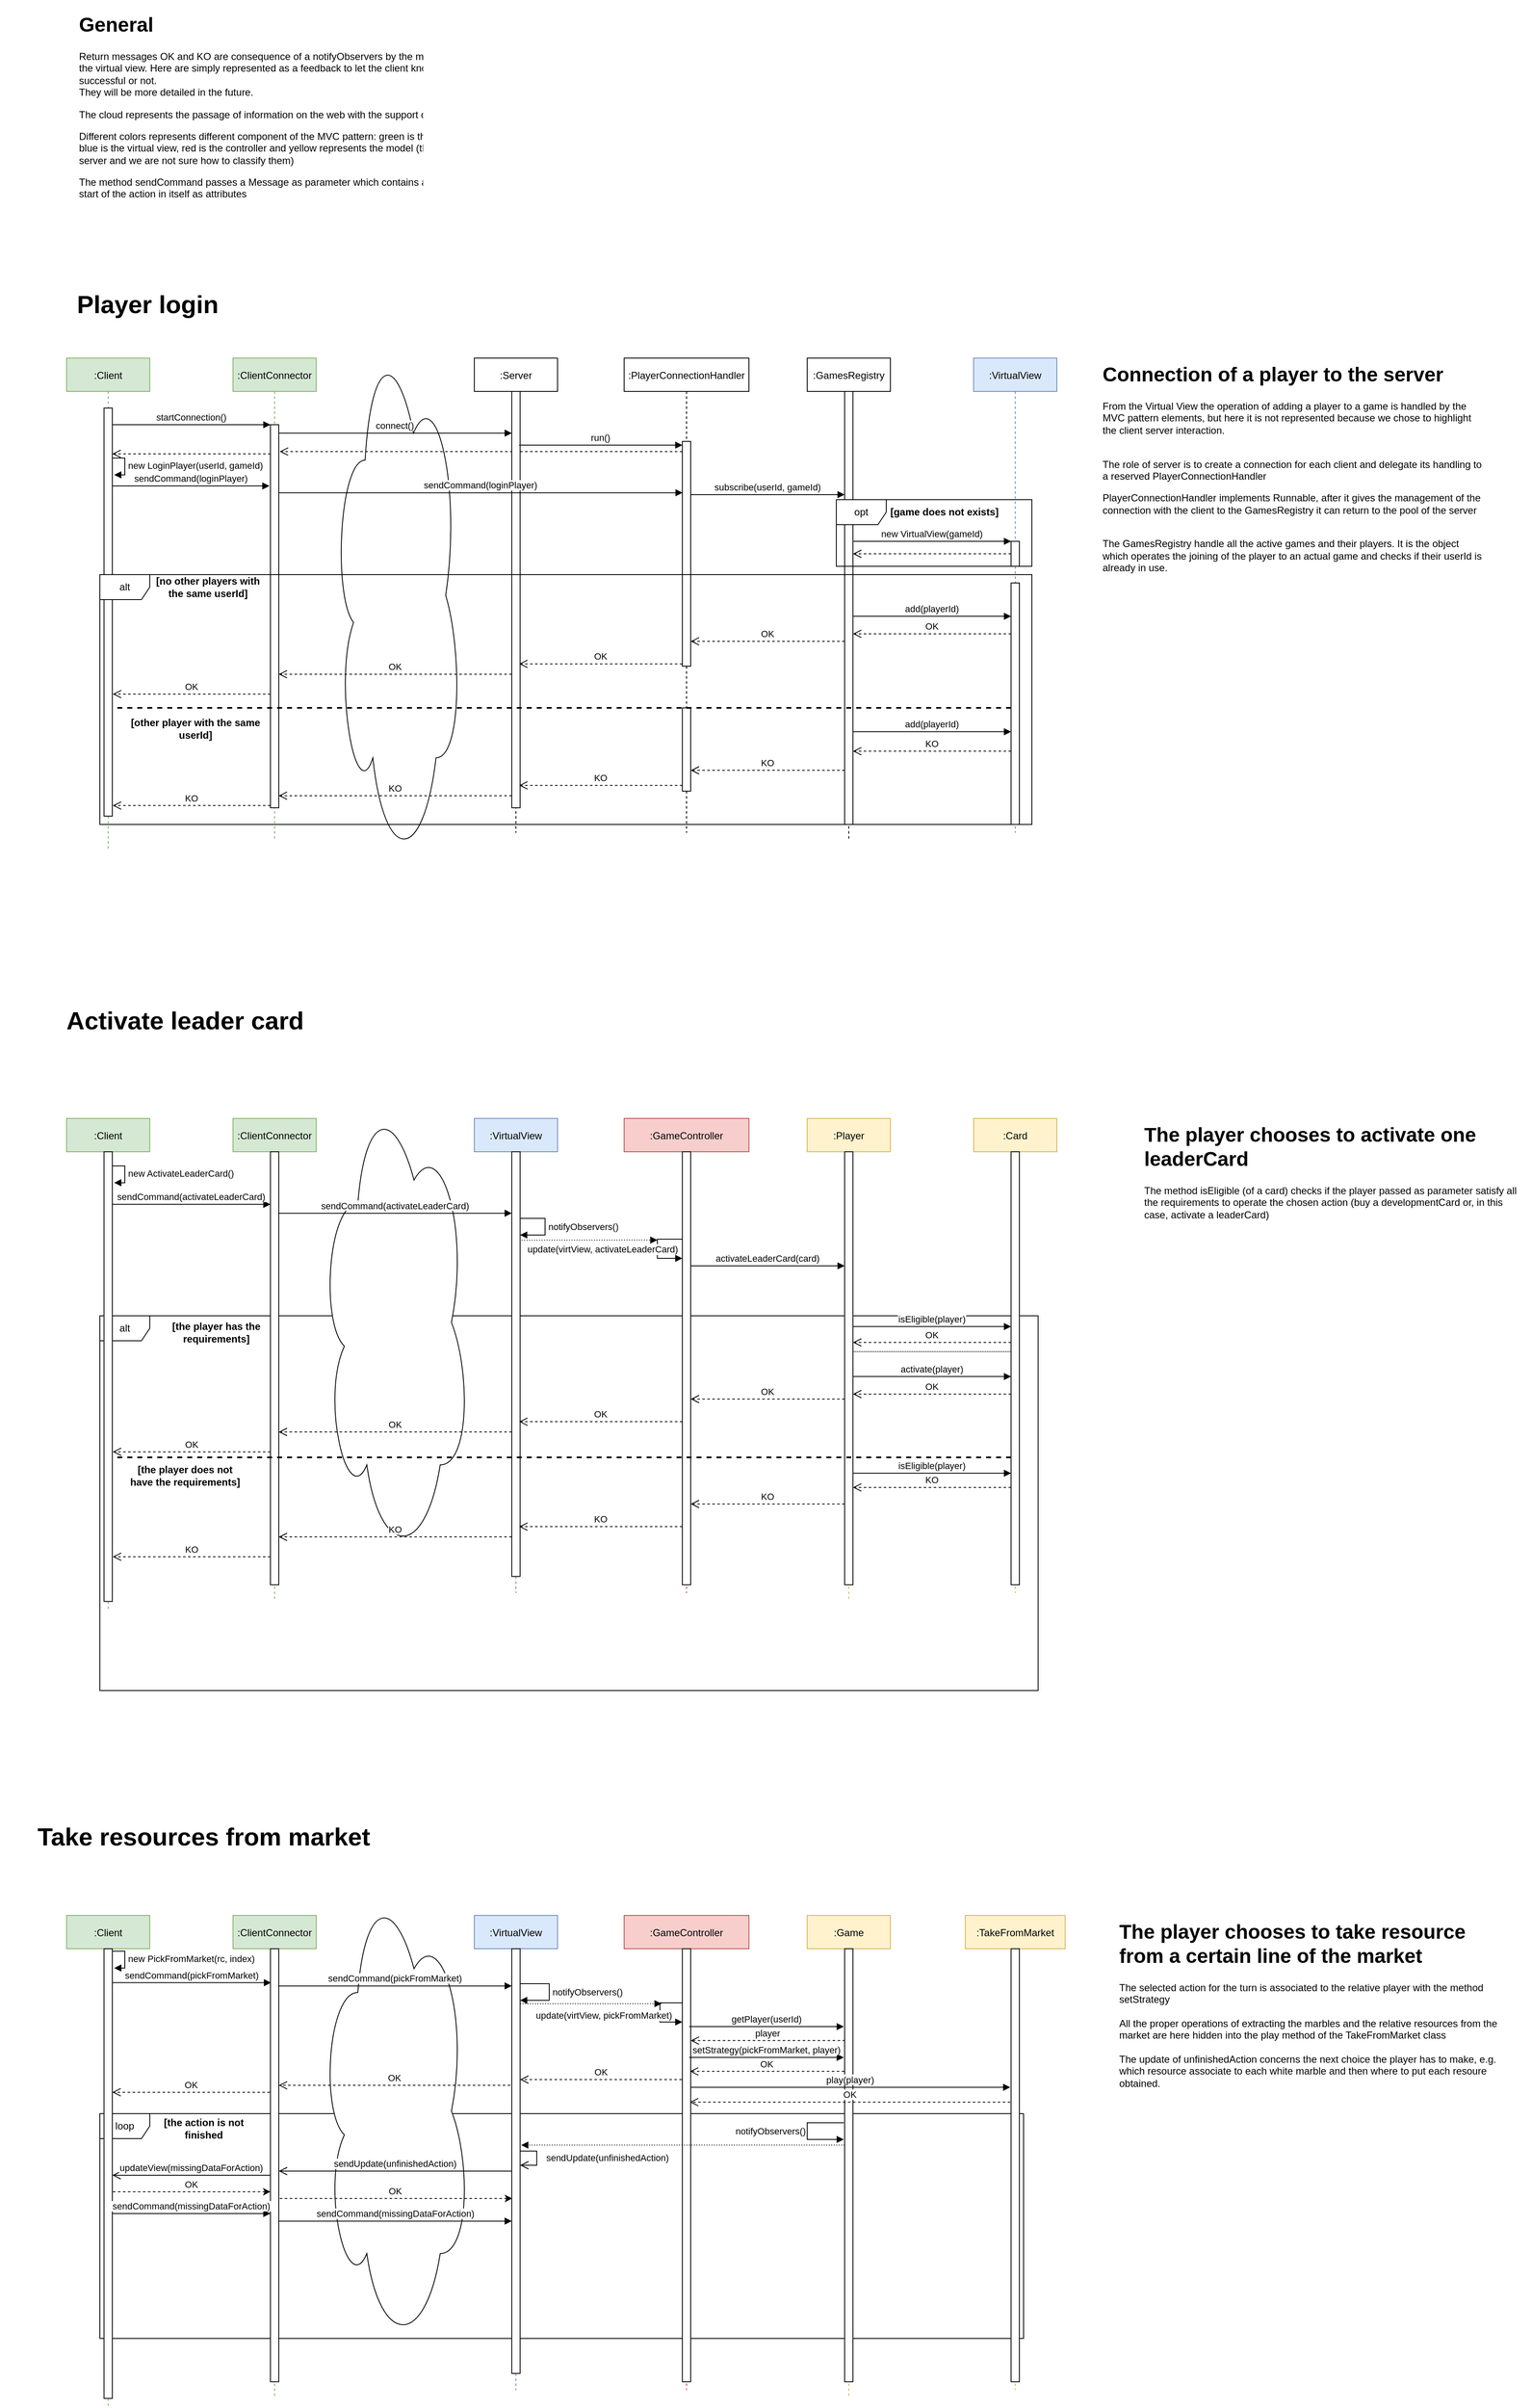 <mxfile version="14.6.1" type="github">
  <diagram id="kgpKYQtTHZ0yAKxKKP6v" name="Page-1">
    <mxGraphModel dx="2130" dy="2013" grid="1" gridSize="10" guides="1" tooltips="1" connect="1" arrows="1" fold="1" page="1" pageScale="1" pageWidth="850" pageHeight="1100" math="0" shadow="0">
      <root>
        <mxCell id="0" />
        <mxCell id="1" parent="0" />
        <mxCell id="UPu-GSjByRsGBZdqt5K7-272" value="loop" style="shape=umlFrame;whiteSpace=wrap;html=1;" parent="1" vertex="1">
          <mxGeometry x="160" y="2238" width="1110" height="270" as="geometry" />
        </mxCell>
        <mxCell id="UPu-GSjByRsGBZdqt5K7-30" value="&lt;font face=&quot;helvetica&quot;&gt;alt&lt;br&gt;&lt;/font&gt;" style="shape=umlFrame;whiteSpace=wrap;html=1;" parent="1" vertex="1">
          <mxGeometry x="160" y="1280" width="1127.5" height="450" as="geometry" />
        </mxCell>
        <mxCell id="UPu-GSjByRsGBZdqt5K7-260" value="" style="ellipse;shape=cloud;whiteSpace=wrap;html=1;" parent="1" vertex="1">
          <mxGeometry x="425" y="1950" width="180" height="570" as="geometry" />
        </mxCell>
        <mxCell id="UPu-GSjByRsGBZdqt5K7-60" value="" style="ellipse;shape=cloud;whiteSpace=wrap;html=1;" parent="1" vertex="1">
          <mxGeometry x="425" y="1003" width="180" height="570" as="geometry" />
        </mxCell>
        <mxCell id="CbpCGGBYd-PtxAxwNIze-19" value="" style="ellipse;shape=cloud;whiteSpace=wrap;html=1;" parent="1" vertex="1">
          <mxGeometry x="440" y="90" width="155" height="650" as="geometry" />
        </mxCell>
        <mxCell id="3nuBFxr9cyL0pnOWT2aG-1" value=":Client" style="shape=umlLifeline;perimeter=lifelinePerimeter;container=1;collapsible=0;recursiveResize=0;rounded=0;shadow=0;strokeWidth=1;fillColor=#d5e8d4;strokeColor=#82b366;" parent="1" vertex="1">
          <mxGeometry x="120" y="130" width="100" height="590" as="geometry" />
        </mxCell>
        <mxCell id="3nuBFxr9cyL0pnOWT2aG-2" value="" style="points=[];perimeter=orthogonalPerimeter;rounded=0;shadow=0;strokeWidth=1;" parent="3nuBFxr9cyL0pnOWT2aG-1" vertex="1">
          <mxGeometry x="45" y="60" width="10" height="490" as="geometry" />
        </mxCell>
        <mxCell id="3nuBFxr9cyL0pnOWT2aG-5" value=":ClientConnector" style="shape=umlLifeline;perimeter=lifelinePerimeter;container=1;collapsible=0;recursiveResize=0;rounded=0;shadow=0;strokeWidth=1;fillColor=#d5e8d4;strokeColor=#82b366;" parent="1" vertex="1">
          <mxGeometry x="320" y="130" width="100" height="580" as="geometry" />
        </mxCell>
        <mxCell id="3nuBFxr9cyL0pnOWT2aG-6" value="" style="points=[];perimeter=orthogonalPerimeter;rounded=0;shadow=0;strokeWidth=1;" parent="3nuBFxr9cyL0pnOWT2aG-5" vertex="1">
          <mxGeometry x="45" y="80" width="10" height="460" as="geometry" />
        </mxCell>
        <mxCell id="3nuBFxr9cyL0pnOWT2aG-7" value="" style="verticalAlign=bottom;endArrow=open;dashed=1;endSize=8;shadow=0;strokeWidth=1;entryX=1.11;entryY=0.07;entryDx=0;entryDy=0;entryPerimeter=0;" parent="1" source="CbpCGGBYd-PtxAxwNIze-8" target="3nuBFxr9cyL0pnOWT2aG-6" edge="1">
          <mxGeometry relative="1" as="geometry">
            <mxPoint x="275" y="286" as="targetPoint" />
          </mxGeometry>
        </mxCell>
        <mxCell id="3nuBFxr9cyL0pnOWT2aG-8" value="startConnection()" style="verticalAlign=bottom;endArrow=block;entryX=0;entryY=0;shadow=0;strokeWidth=1;" parent="1" source="3nuBFxr9cyL0pnOWT2aG-2" target="3nuBFxr9cyL0pnOWT2aG-6" edge="1">
          <mxGeometry relative="1" as="geometry">
            <mxPoint x="275" y="210" as="sourcePoint" />
          </mxGeometry>
        </mxCell>
        <mxCell id="CbpCGGBYd-PtxAxwNIze-3" value=":Server" style="shape=umlLifeline;perimeter=lifelinePerimeter;container=1;collapsible=0;recursiveResize=0;rounded=0;shadow=0;strokeWidth=1;" parent="1" vertex="1">
          <mxGeometry x="610" y="130" width="100" height="570" as="geometry" />
        </mxCell>
        <mxCell id="CbpCGGBYd-PtxAxwNIze-4" value="" style="points=[];perimeter=orthogonalPerimeter;rounded=0;shadow=0;strokeWidth=1;" parent="CbpCGGBYd-PtxAxwNIze-3" vertex="1">
          <mxGeometry x="45" y="40" width="10" height="500" as="geometry" />
        </mxCell>
        <mxCell id="CbpCGGBYd-PtxAxwNIze-7" value=":PlayerConnectionHandler" style="shape=umlLifeline;perimeter=lifelinePerimeter;container=1;collapsible=0;recursiveResize=0;rounded=0;shadow=0;strokeWidth=1;" parent="1" vertex="1">
          <mxGeometry x="790" y="130" width="150" height="570" as="geometry" />
        </mxCell>
        <mxCell id="CbpCGGBYd-PtxAxwNIze-8" value="" style="points=[];perimeter=orthogonalPerimeter;rounded=0;shadow=0;strokeWidth=1;" parent="CbpCGGBYd-PtxAxwNIze-7" vertex="1">
          <mxGeometry x="70" y="100" width="10" height="270" as="geometry" />
        </mxCell>
        <mxCell id="y8Ypokq91T0ESG7gPPG8-27" value="" style="points=[];perimeter=orthogonalPerimeter;rounded=0;shadow=0;strokeWidth=1;" parent="CbpCGGBYd-PtxAxwNIze-7" vertex="1">
          <mxGeometry x="70" y="420" width="10" height="100" as="geometry" />
        </mxCell>
        <mxCell id="CbpCGGBYd-PtxAxwNIze-11" value=":GamesRegistry" style="shape=umlLifeline;perimeter=lifelinePerimeter;container=1;collapsible=0;recursiveResize=0;rounded=0;shadow=0;strokeWidth=1;" parent="1" vertex="1">
          <mxGeometry x="1010" y="130" width="100" height="580" as="geometry" />
        </mxCell>
        <mxCell id="CbpCGGBYd-PtxAxwNIze-12" value="" style="points=[];perimeter=orthogonalPerimeter;rounded=0;shadow=0;strokeWidth=1;" parent="CbpCGGBYd-PtxAxwNIze-11" vertex="1">
          <mxGeometry x="45" y="40" width="10" height="520" as="geometry" />
        </mxCell>
        <mxCell id="CbpCGGBYd-PtxAxwNIze-15" value=":VirtualView" style="shape=umlLifeline;perimeter=lifelinePerimeter;container=1;collapsible=0;recursiveResize=0;rounded=0;shadow=0;strokeWidth=1;fillColor=#dae8fc;strokeColor=#6c8ebf;" parent="1" vertex="1">
          <mxGeometry x="1210" y="130" width="100" height="570" as="geometry" />
        </mxCell>
        <mxCell id="CbpCGGBYd-PtxAxwNIze-16" value="" style="points=[];perimeter=orthogonalPerimeter;rounded=0;shadow=0;strokeWidth=1;" parent="CbpCGGBYd-PtxAxwNIze-15" vertex="1">
          <mxGeometry x="45" y="220" width="10" height="30" as="geometry" />
        </mxCell>
        <mxCell id="CbpCGGBYd-PtxAxwNIze-18" value="run()" style="verticalAlign=bottom;endArrow=block;shadow=0;strokeWidth=1;exitX=0.88;exitY=0.129;exitDx=0;exitDy=0;exitPerimeter=0;" parent="1" source="CbpCGGBYd-PtxAxwNIze-4" target="CbpCGGBYd-PtxAxwNIze-8" edge="1">
          <mxGeometry relative="1" as="geometry">
            <mxPoint x="680" y="227" as="sourcePoint" />
            <mxPoint x="860.14" y="227.2" as="targetPoint" />
          </mxGeometry>
        </mxCell>
        <mxCell id="CbpCGGBYd-PtxAxwNIze-17" value="connect()" style="verticalAlign=bottom;endArrow=block;shadow=0;strokeWidth=1;exitX=0.956;exitY=0.022;exitDx=0;exitDy=0;exitPerimeter=0;" parent="1" source="3nuBFxr9cyL0pnOWT2aG-6" target="CbpCGGBYd-PtxAxwNIze-4" edge="1">
          <mxGeometry relative="1" as="geometry">
            <mxPoint x="380" y="220" as="sourcePoint" />
            <mxPoint x="560" y="220" as="targetPoint" />
          </mxGeometry>
        </mxCell>
        <mxCell id="CbpCGGBYd-PtxAxwNIze-20" value="sendCommand(loginPlayer)" style="verticalAlign=bottom;endArrow=block;shadow=0;strokeWidth=1;entryX=-0.12;entryY=0.236;entryDx=0;entryDy=0;entryPerimeter=0;" parent="1" edge="1">
          <mxGeometry relative="1" as="geometry">
            <mxPoint x="175" y="283.56" as="sourcePoint" />
            <mxPoint x="363.8" y="283.56" as="targetPoint" />
          </mxGeometry>
        </mxCell>
        <mxCell id="CbpCGGBYd-PtxAxwNIze-21" value="sendCommand(loginPlayer)" style="verticalAlign=bottom;endArrow=block;shadow=0;strokeWidth=1;entryX=0.033;entryY=0.247;entryDx=0;entryDy=0;entryPerimeter=0;" parent="1" edge="1">
          <mxGeometry relative="1" as="geometry">
            <mxPoint x="375.0" y="291.69" as="sourcePoint" />
            <mxPoint x="860.33" y="291.69" as="targetPoint" />
            <Array as="points" />
          </mxGeometry>
        </mxCell>
        <mxCell id="CbpCGGBYd-PtxAxwNIze-22" value="subscribe(userId, gameId)" style="verticalAlign=bottom;endArrow=block;shadow=0;strokeWidth=1;" parent="1" source="CbpCGGBYd-PtxAxwNIze-8" edge="1">
          <mxGeometry relative="1" as="geometry">
            <mxPoint x="880" y="294" as="sourcePoint" />
            <mxPoint x="1055" y="293.96" as="targetPoint" />
          </mxGeometry>
        </mxCell>
        <mxCell id="CbpCGGBYd-PtxAxwNIze-24" value="&lt;b&gt;[game does not exists]&lt;/b&gt;" style="text;html=1;strokeColor=none;fillColor=none;align=center;verticalAlign=middle;whiteSpace=wrap;rounded=0;" parent="1" vertex="1">
          <mxGeometry x="1090" y="300" width="170" height="30" as="geometry" />
        </mxCell>
        <mxCell id="CbpCGGBYd-PtxAxwNIze-26" value="new VirtualView(gameId)" style="verticalAlign=bottom;endArrow=block;shadow=0;strokeWidth=1;" parent="1" source="CbpCGGBYd-PtxAxwNIze-12" target="CbpCGGBYd-PtxAxwNIze-16" edge="1">
          <mxGeometry relative="1" as="geometry">
            <mxPoint x="1070" y="350" as="sourcePoint" />
            <mxPoint x="1245" y="350.0" as="targetPoint" />
            <Array as="points">
              <mxPoint x="1080" y="350" />
            </Array>
          </mxGeometry>
        </mxCell>
        <mxCell id="CbpCGGBYd-PtxAxwNIze-27" value="" style="points=[];perimeter=orthogonalPerimeter;rounded=0;shadow=0;strokeWidth=1;" parent="1" vertex="1">
          <mxGeometry x="1255" y="400" width="10" height="290" as="geometry" />
        </mxCell>
        <mxCell id="CbpCGGBYd-PtxAxwNIze-28" value="" style="verticalAlign=bottom;endArrow=open;dashed=1;endSize=8;shadow=0;strokeWidth=1;" parent="1" source="CbpCGGBYd-PtxAxwNIze-16" target="CbpCGGBYd-PtxAxwNIze-12" edge="1">
          <mxGeometry relative="1" as="geometry">
            <mxPoint x="790.0" y="390.0" as="targetPoint" />
            <mxPoint x="1385.31" y="390.0" as="sourcePoint" />
          </mxGeometry>
        </mxCell>
        <mxCell id="UPu-GSjByRsGBZdqt5K7-31" value=":Client" style="shape=umlLifeline;perimeter=lifelinePerimeter;container=1;collapsible=0;recursiveResize=0;rounded=0;shadow=0;strokeWidth=1;fillColor=#d5e8d4;strokeColor=#82b366;" parent="1" vertex="1">
          <mxGeometry x="120" y="1043" width="100" height="590" as="geometry" />
        </mxCell>
        <mxCell id="UPu-GSjByRsGBZdqt5K7-32" value="" style="points=[];perimeter=orthogonalPerimeter;rounded=0;shadow=0;strokeWidth=1;" parent="UPu-GSjByRsGBZdqt5K7-31" vertex="1">
          <mxGeometry x="45" y="40" width="10" height="540" as="geometry" />
        </mxCell>
        <mxCell id="UPu-GSjByRsGBZdqt5K7-33" value=":ClientConnector" style="shape=umlLifeline;perimeter=lifelinePerimeter;container=1;collapsible=0;recursiveResize=0;rounded=0;shadow=0;strokeWidth=1;fillColor=#d5e8d4;strokeColor=#82b366;" parent="1" vertex="1">
          <mxGeometry x="320" y="1043" width="100" height="580" as="geometry" />
        </mxCell>
        <mxCell id="UPu-GSjByRsGBZdqt5K7-34" value="" style="points=[];perimeter=orthogonalPerimeter;rounded=0;shadow=0;strokeWidth=1;" parent="UPu-GSjByRsGBZdqt5K7-33" vertex="1">
          <mxGeometry x="45" y="40" width="10" height="520" as="geometry" />
        </mxCell>
        <mxCell id="UPu-GSjByRsGBZdqt5K7-36" value="sendCommand(activateLeaderCard)" style="verticalAlign=bottom;endArrow=block;shadow=0;strokeWidth=1;exitX=0.986;exitY=0.117;exitDx=0;exitDy=0;exitPerimeter=0;" parent="1" source="UPu-GSjByRsGBZdqt5K7-32" target="UPu-GSjByRsGBZdqt5K7-34" edge="1">
          <mxGeometry relative="1" as="geometry">
            <mxPoint x="175" y="1113.76" as="sourcePoint" />
            <mxPoint x="365.72" y="1113.76" as="targetPoint" />
          </mxGeometry>
        </mxCell>
        <mxCell id="UPu-GSjByRsGBZdqt5K7-37" value=":VirtualView" style="shape=umlLifeline;perimeter=lifelinePerimeter;container=1;collapsible=0;recursiveResize=0;rounded=0;shadow=0;strokeWidth=1;fillColor=#dae8fc;strokeColor=#6c8ebf;" parent="1" vertex="1">
          <mxGeometry x="610" y="1043" width="100" height="570" as="geometry" />
        </mxCell>
        <mxCell id="UPu-GSjByRsGBZdqt5K7-38" value="" style="points=[];perimeter=orthogonalPerimeter;rounded=0;shadow=0;strokeWidth=1;" parent="UPu-GSjByRsGBZdqt5K7-37" vertex="1">
          <mxGeometry x="45" y="40" width="10" height="510" as="geometry" />
        </mxCell>
        <mxCell id="UPu-GSjByRsGBZdqt5K7-39" value=":GameController" style="shape=umlLifeline;perimeter=lifelinePerimeter;container=1;collapsible=0;recursiveResize=0;rounded=0;shadow=0;strokeWidth=1;fillColor=#f8cecc;strokeColor=#b85450;" parent="1" vertex="1">
          <mxGeometry x="790" y="1043" width="150" height="570" as="geometry" />
        </mxCell>
        <mxCell id="UPu-GSjByRsGBZdqt5K7-40" value="" style="points=[];perimeter=orthogonalPerimeter;rounded=0;shadow=0;strokeWidth=1;" parent="UPu-GSjByRsGBZdqt5K7-39" vertex="1">
          <mxGeometry x="70" y="40" width="10" height="520" as="geometry" />
        </mxCell>
        <mxCell id="UPu-GSjByRsGBZdqt5K7-41" value=":Player" style="shape=umlLifeline;perimeter=lifelinePerimeter;container=1;collapsible=0;recursiveResize=0;rounded=0;shadow=0;strokeWidth=1;fillColor=#fff2cc;strokeColor=#d6b656;" parent="1" vertex="1">
          <mxGeometry x="1010" y="1043" width="100" height="580" as="geometry" />
        </mxCell>
        <mxCell id="UPu-GSjByRsGBZdqt5K7-42" value="" style="points=[];perimeter=orthogonalPerimeter;rounded=0;shadow=0;strokeWidth=1;" parent="UPu-GSjByRsGBZdqt5K7-41" vertex="1">
          <mxGeometry x="45" y="40" width="10" height="520" as="geometry" />
        </mxCell>
        <mxCell id="UPu-GSjByRsGBZdqt5K7-43" value=":Card" style="shape=umlLifeline;perimeter=lifelinePerimeter;container=1;collapsible=0;recursiveResize=0;rounded=0;shadow=0;strokeWidth=1;fillColor=#fff2cc;strokeColor=#d6b656;" parent="1" vertex="1">
          <mxGeometry x="1210" y="1043" width="100" height="570" as="geometry" />
        </mxCell>
        <mxCell id="UPu-GSjByRsGBZdqt5K7-44" value="" style="points=[];perimeter=orthogonalPerimeter;rounded=0;shadow=0;strokeWidth=1;" parent="UPu-GSjByRsGBZdqt5K7-43" vertex="1">
          <mxGeometry x="45" y="40" width="10" height="520" as="geometry" />
        </mxCell>
        <mxCell id="UPu-GSjByRsGBZdqt5K7-49" value="activateLeaderCard(card)" style="verticalAlign=bottom;endArrow=block;shadow=0;strokeWidth=1;" parent="1" edge="1">
          <mxGeometry relative="1" as="geometry">
            <mxPoint x="870" y="1220" as="sourcePoint" />
            <mxPoint x="1055" y="1220" as="targetPoint" />
            <Array as="points">
              <mxPoint x="920" y="1220" />
            </Array>
          </mxGeometry>
        </mxCell>
        <mxCell id="UPu-GSjByRsGBZdqt5K7-50" value="&lt;b&gt;[the player has the requirements]&lt;/b&gt;" style="text;html=1;strokeColor=none;fillColor=none;align=center;verticalAlign=middle;whiteSpace=wrap;rounded=0;" parent="1" vertex="1">
          <mxGeometry x="220" y="1290" width="160" height="20" as="geometry" />
        </mxCell>
        <mxCell id="UPu-GSjByRsGBZdqt5K7-53" value="OK" style="verticalAlign=bottom;endArrow=open;dashed=1;endSize=8;shadow=0;strokeWidth=1;" parent="1" edge="1">
          <mxGeometry relative="1" as="geometry">
            <mxPoint x="1065" y="1374" as="targetPoint" />
            <mxPoint x="1255" y="1374" as="sourcePoint" />
            <Array as="points">
              <mxPoint x="1220" y="1374" />
            </Array>
          </mxGeometry>
        </mxCell>
        <mxCell id="UPu-GSjByRsGBZdqt5K7-62" value="isEligible(player)" style="verticalAlign=bottom;endArrow=block;shadow=0;strokeWidth=1;exitX=1.003;exitY=0.246;exitDx=0;exitDy=0;exitPerimeter=0;" parent="1" edge="1">
          <mxGeometry relative="1" as="geometry">
            <mxPoint x="1065.03" y="1292.92" as="sourcePoint" />
            <mxPoint x="1255" y="1292.92" as="targetPoint" />
          </mxGeometry>
        </mxCell>
        <mxCell id="UPu-GSjByRsGBZdqt5K7-64" value="OK" style="verticalAlign=bottom;endArrow=open;dashed=1;endSize=8;shadow=0;strokeWidth=1;" parent="1" edge="1">
          <mxGeometry relative="1" as="geometry">
            <mxPoint x="870" y="1380" as="targetPoint" />
            <mxPoint x="1055" y="1380" as="sourcePoint" />
          </mxGeometry>
        </mxCell>
        <mxCell id="UPu-GSjByRsGBZdqt5K7-65" value="OK" style="verticalAlign=bottom;endArrow=open;dashed=1;endSize=8;shadow=0;strokeWidth=1;entryX=0.88;entryY=0.365;entryDx=0;entryDy=0;entryPerimeter=0;" parent="1" edge="1">
          <mxGeometry relative="1" as="geometry">
            <mxPoint x="663.8" y="1407.15" as="targetPoint" />
            <mxPoint x="860" y="1407.15" as="sourcePoint" />
          </mxGeometry>
        </mxCell>
        <mxCell id="UPu-GSjByRsGBZdqt5K7-69" value="OK" style="verticalAlign=bottom;endArrow=open;dashed=1;endSize=8;shadow=0;strokeWidth=1;entryX=0.986;entryY=0.415;entryDx=0;entryDy=0;entryPerimeter=0;" parent="1" edge="1">
          <mxGeometry relative="1" as="geometry">
            <mxPoint x="374.86" y="1419.5" as="targetPoint" />
            <mxPoint x="655" y="1419.5" as="sourcePoint" />
          </mxGeometry>
        </mxCell>
        <mxCell id="UPu-GSjByRsGBZdqt5K7-70" value="OK" style="verticalAlign=bottom;endArrow=open;dashed=1;endSize=8;shadow=0;strokeWidth=1;entryX=1.057;entryY=0.436;entryDx=0;entryDy=0;entryPerimeter=0;" parent="1" edge="1">
          <mxGeometry relative="1" as="geometry">
            <mxPoint x="175.57" y="1443.36" as="targetPoint" />
            <mxPoint x="365" y="1443.36" as="sourcePoint" />
          </mxGeometry>
        </mxCell>
        <mxCell id="UPu-GSjByRsGBZdqt5K7-73" value="&lt;b&gt;[the player does not have the requirements]&lt;/b&gt;" style="text;html=1;strokeColor=none;fillColor=none;align=center;verticalAlign=middle;whiteSpace=wrap;rounded=0;" parent="1" vertex="1">
          <mxGeometry x="190" y="1462" width="145" height="20" as="geometry" />
        </mxCell>
        <mxCell id="UPu-GSjByRsGBZdqt5K7-75" value="KO" style="verticalAlign=bottom;endArrow=open;dashed=1;endSize=8;shadow=0;strokeWidth=1;" parent="1" edge="1">
          <mxGeometry relative="1" as="geometry">
            <mxPoint x="870" y="1506" as="targetPoint" />
            <mxPoint x="1055" y="1506" as="sourcePoint" />
          </mxGeometry>
        </mxCell>
        <mxCell id="UPu-GSjByRsGBZdqt5K7-76" value="KO" style="verticalAlign=bottom;endArrow=open;dashed=1;endSize=8;shadow=0;strokeWidth=1;entryX=0.88;entryY=0.365;entryDx=0;entryDy=0;entryPerimeter=0;" parent="1" edge="1">
          <mxGeometry relative="1" as="geometry">
            <mxPoint x="663.8" y="1533.15" as="targetPoint" />
            <mxPoint x="860" y="1533.15" as="sourcePoint" />
          </mxGeometry>
        </mxCell>
        <mxCell id="UPu-GSjByRsGBZdqt5K7-77" value="KO" style="verticalAlign=bottom;endArrow=open;dashed=1;endSize=8;shadow=0;strokeWidth=1;entryX=0.986;entryY=0.415;entryDx=0;entryDy=0;entryPerimeter=0;" parent="1" edge="1">
          <mxGeometry relative="1" as="geometry">
            <mxPoint x="374.86" y="1545.5" as="targetPoint" />
            <mxPoint x="655" y="1545.5" as="sourcePoint" />
          </mxGeometry>
        </mxCell>
        <mxCell id="UPu-GSjByRsGBZdqt5K7-78" value="KO" style="verticalAlign=bottom;endArrow=open;dashed=1;endSize=8;shadow=0;strokeWidth=1;entryX=1.057;entryY=0.436;entryDx=0;entryDy=0;entryPerimeter=0;" parent="1" edge="1">
          <mxGeometry relative="1" as="geometry">
            <mxPoint x="175.57" y="1569.36" as="targetPoint" />
            <mxPoint x="365" y="1569.36" as="sourcePoint" />
          </mxGeometry>
        </mxCell>
        <mxCell id="UPu-GSjByRsGBZdqt5K7-79" value="activate(player)" style="verticalAlign=bottom;endArrow=block;shadow=0;strokeWidth=1;exitX=1.003;exitY=0.246;exitDx=0;exitDy=0;exitPerimeter=0;" parent="1" edge="1">
          <mxGeometry relative="1" as="geometry">
            <mxPoint x="1065.03" y="1352.92" as="sourcePoint" />
            <mxPoint x="1255" y="1352.92" as="targetPoint" />
          </mxGeometry>
        </mxCell>
        <mxCell id="UPu-GSjByRsGBZdqt5K7-80" value="OK" style="verticalAlign=bottom;endArrow=open;dashed=1;endSize=8;shadow=0;strokeWidth=1;" parent="1" edge="1">
          <mxGeometry relative="1" as="geometry">
            <mxPoint x="1065" y="1312" as="targetPoint" />
            <mxPoint x="1255" y="1312" as="sourcePoint" />
            <Array as="points">
              <mxPoint x="1220" y="1312" />
            </Array>
          </mxGeometry>
        </mxCell>
        <mxCell id="UPu-GSjByRsGBZdqt5K7-83" value="isEligible(player)" style="verticalAlign=bottom;endArrow=block;shadow=0;strokeWidth=1;exitX=1.003;exitY=0.246;exitDx=0;exitDy=0;exitPerimeter=0;" parent="1" edge="1">
          <mxGeometry relative="1" as="geometry">
            <mxPoint x="1065.03" y="1469" as="sourcePoint" />
            <mxPoint x="1255" y="1469" as="targetPoint" />
          </mxGeometry>
        </mxCell>
        <mxCell id="UPu-GSjByRsGBZdqt5K7-84" value="KO" style="verticalAlign=bottom;endArrow=open;dashed=1;endSize=8;shadow=0;strokeWidth=1;" parent="1" edge="1">
          <mxGeometry relative="1" as="geometry">
            <mxPoint x="1065" y="1486.08" as="targetPoint" />
            <mxPoint x="1255" y="1486.08" as="sourcePoint" />
            <Array as="points">
              <mxPoint x="1220" y="1486.08" />
            </Array>
          </mxGeometry>
        </mxCell>
        <mxCell id="UPu-GSjByRsGBZdqt5K7-87" value="" style="verticalAlign=bottom;endArrow=none;dashed=1;endSize=8;shadow=0;strokeWidth=1;endFill=0;dashPattern=1 1;" parent="1" edge="1">
          <mxGeometry relative="1" as="geometry">
            <mxPoint x="1065" y="1323" as="targetPoint" />
            <mxPoint x="1255" y="1323" as="sourcePoint" />
            <Array as="points">
              <mxPoint x="1220" y="1323" />
            </Array>
          </mxGeometry>
        </mxCell>
        <mxCell id="UPu-GSjByRsGBZdqt5K7-227" value=":Client" style="shape=umlLifeline;perimeter=lifelinePerimeter;container=1;collapsible=0;recursiveResize=0;rounded=0;shadow=0;strokeWidth=1;fillColor=#d5e8d4;strokeColor=#82b366;" parent="1" vertex="1">
          <mxGeometry x="120" y="2000" width="100" height="590" as="geometry" />
        </mxCell>
        <mxCell id="UPu-GSjByRsGBZdqt5K7-228" value="" style="points=[];perimeter=orthogonalPerimeter;rounded=0;shadow=0;strokeWidth=1;" parent="UPu-GSjByRsGBZdqt5K7-227" vertex="1">
          <mxGeometry x="45" y="40" width="10" height="540" as="geometry" />
        </mxCell>
        <mxCell id="UPu-GSjByRsGBZdqt5K7-229" value=":ClientConnector" style="shape=umlLifeline;perimeter=lifelinePerimeter;container=1;collapsible=0;recursiveResize=0;rounded=0;shadow=0;strokeWidth=1;fillColor=#d5e8d4;strokeColor=#82b366;" parent="1" vertex="1">
          <mxGeometry x="320" y="2000" width="100" height="580" as="geometry" />
        </mxCell>
        <mxCell id="UPu-GSjByRsGBZdqt5K7-230" value="" style="points=[];perimeter=orthogonalPerimeter;rounded=0;shadow=0;strokeWidth=1;" parent="UPu-GSjByRsGBZdqt5K7-229" vertex="1">
          <mxGeometry x="45" y="40" width="10" height="520" as="geometry" />
        </mxCell>
        <mxCell id="UPu-GSjByRsGBZdqt5K7-231" value="sendCommand(pickFromMarket)" style="verticalAlign=bottom;endArrow=block;entryX=0.072;entryY=0.038;shadow=0;strokeWidth=1;entryDx=0;entryDy=0;entryPerimeter=0;" parent="1" edge="1">
          <mxGeometry relative="1" as="geometry">
            <mxPoint x="175" y="2080.76" as="sourcePoint" />
            <mxPoint x="365.72" y="2080.76" as="targetPoint" />
          </mxGeometry>
        </mxCell>
        <mxCell id="UPu-GSjByRsGBZdqt5K7-232" value=":VirtualView" style="shape=umlLifeline;perimeter=lifelinePerimeter;container=1;collapsible=0;recursiveResize=0;rounded=0;shadow=0;strokeWidth=1;fillColor=#dae8fc;strokeColor=#6c8ebf;" parent="1" vertex="1">
          <mxGeometry x="610" y="2000" width="100" height="570" as="geometry" />
        </mxCell>
        <mxCell id="UPu-GSjByRsGBZdqt5K7-233" value="" style="points=[];perimeter=orthogonalPerimeter;rounded=0;shadow=0;strokeWidth=1;" parent="UPu-GSjByRsGBZdqt5K7-232" vertex="1">
          <mxGeometry x="45" y="40" width="10" height="510" as="geometry" />
        </mxCell>
        <mxCell id="UPu-GSjByRsGBZdqt5K7-284" value="sendUpdate(unfinishedAction)" style="verticalAlign=bottom;endArrow=open;endSize=8;shadow=0;strokeWidth=1;exitX=0.986;exitY=0.437;exitDx=0;exitDy=0;exitPerimeter=0;rounded=0;" parent="UPu-GSjByRsGBZdqt5K7-232" edge="1">
          <mxGeometry x="0.3" y="-85" relative="1" as="geometry">
            <mxPoint x="55" y="300" as="targetPoint" />
            <mxPoint x="54.86" y="282.87" as="sourcePoint" />
            <Array as="points">
              <mxPoint x="75" y="283" />
              <mxPoint x="75" y="300" />
            </Array>
            <mxPoint x="85" y="85" as="offset" />
          </mxGeometry>
        </mxCell>
        <mxCell id="y8Ypokq91T0ESG7gPPG8-72" value="notifyObservers()" style="edgeStyle=orthogonalEdgeStyle;html=1;align=left;spacingLeft=2;endArrow=block;rounded=0;strokeWidth=1;" parent="UPu-GSjByRsGBZdqt5K7-232" edge="1">
          <mxGeometry relative="1" as="geometry">
            <mxPoint x="55" y="82" as="sourcePoint" />
            <Array as="points">
              <mxPoint x="90" y="82" />
              <mxPoint x="90" y="102" />
            </Array>
            <mxPoint x="55" y="102" as="targetPoint" />
          </mxGeometry>
        </mxCell>
        <mxCell id="UPu-GSjByRsGBZdqt5K7-234" value=":GameController" style="shape=umlLifeline;perimeter=lifelinePerimeter;container=1;collapsible=0;recursiveResize=0;rounded=0;shadow=0;strokeWidth=1;fillColor=#f8cecc;strokeColor=#b85450;" parent="1" vertex="1">
          <mxGeometry x="790" y="2000" width="150" height="570" as="geometry" />
        </mxCell>
        <mxCell id="UPu-GSjByRsGBZdqt5K7-235" value="" style="points=[];perimeter=orthogonalPerimeter;rounded=0;shadow=0;strokeWidth=1;" parent="UPu-GSjByRsGBZdqt5K7-234" vertex="1">
          <mxGeometry x="70" y="40" width="10" height="520" as="geometry" />
        </mxCell>
        <mxCell id="y8Ypokq91T0ESG7gPPG8-73" value="update(virtView,&amp;nbsp;&lt;span style=&quot;text-align: center&quot;&gt;pickFromMarket&lt;/span&gt;)" style="edgeStyle=orthogonalEdgeStyle;html=1;align=left;spacingLeft=2;endArrow=block;rounded=0;strokeWidth=1;" parent="UPu-GSjByRsGBZdqt5K7-234" source="UPu-GSjByRsGBZdqt5K7-235" target="UPu-GSjByRsGBZdqt5K7-235" edge="1">
          <mxGeometry x="0.09" y="-153" relative="1" as="geometry">
            <mxPoint x="73" y="108" as="sourcePoint" />
            <Array as="points">
              <mxPoint x="43" y="105" />
              <mxPoint x="43" y="128" />
            </Array>
            <mxPoint x="73" y="128" as="targetPoint" />
            <mxPoint as="offset" />
          </mxGeometry>
        </mxCell>
        <mxCell id="UPu-GSjByRsGBZdqt5K7-236" value=":Game" style="shape=umlLifeline;perimeter=lifelinePerimeter;container=1;collapsible=0;recursiveResize=0;rounded=0;shadow=0;strokeWidth=1;fillColor=#fff2cc;strokeColor=#d6b656;" parent="1" vertex="1">
          <mxGeometry x="1010" y="2000" width="100" height="580" as="geometry" />
        </mxCell>
        <mxCell id="UPu-GSjByRsGBZdqt5K7-237" value="" style="points=[];perimeter=orthogonalPerimeter;rounded=0;shadow=0;strokeWidth=1;" parent="UPu-GSjByRsGBZdqt5K7-236" vertex="1">
          <mxGeometry x="45" y="40" width="10" height="520" as="geometry" />
        </mxCell>
        <mxCell id="y8Ypokq91T0ESG7gPPG8-66" value="notifyObservers()" style="edgeStyle=orthogonalEdgeStyle;html=1;align=left;spacingLeft=2;endArrow=block;rounded=0;strokeWidth=1;" parent="UPu-GSjByRsGBZdqt5K7-236" edge="1">
          <mxGeometry y="-90" relative="1" as="geometry">
            <mxPoint x="44" y="249" as="sourcePoint" />
            <Array as="points">
              <mxPoint y="249" />
              <mxPoint y="269" />
            </Array>
            <mxPoint x="44" y="269" as="targetPoint" />
            <mxPoint as="offset" />
          </mxGeometry>
        </mxCell>
        <mxCell id="UPu-GSjByRsGBZdqt5K7-238" value=":TakeFromMarket" style="shape=umlLifeline;perimeter=lifelinePerimeter;container=1;collapsible=0;recursiveResize=0;rounded=0;shadow=0;strokeWidth=1;fillColor=#fff2cc;strokeColor=#d6b656;" parent="1" vertex="1">
          <mxGeometry x="1200" y="2000" width="120" height="570" as="geometry" />
        </mxCell>
        <mxCell id="UPu-GSjByRsGBZdqt5K7-239" value="" style="points=[];perimeter=orthogonalPerimeter;rounded=0;shadow=0;strokeWidth=1;" parent="UPu-GSjByRsGBZdqt5K7-238" vertex="1">
          <mxGeometry x="55" y="40" width="10" height="520" as="geometry" />
        </mxCell>
        <mxCell id="UPu-GSjByRsGBZdqt5K7-241" value="sendCommand(pickFromMarket)" style="verticalAlign=bottom;endArrow=block;shadow=0;strokeWidth=1;exitX=0.929;exitY=0.061;exitDx=0;exitDy=0;exitPerimeter=0;" parent="1" edge="1">
          <mxGeometry relative="1" as="geometry">
            <mxPoint x="374.29" y="2084.72" as="sourcePoint" />
            <mxPoint x="655" y="2084.72" as="targetPoint" />
            <Array as="points" />
          </mxGeometry>
        </mxCell>
        <mxCell id="UPu-GSjByRsGBZdqt5K7-253" value="sendUpdate(unfinishedAction)" style="verticalAlign=bottom;endArrow=open;endSize=8;shadow=0;strokeWidth=1;" parent="1" edge="1">
          <mxGeometry relative="1" as="geometry">
            <mxPoint x="375.0" y="2307" as="targetPoint" />
            <mxPoint x="655.0" y="2307" as="sourcePoint" />
          </mxGeometry>
        </mxCell>
        <mxCell id="UPu-GSjByRsGBZdqt5K7-254" value="updateView(missingDataForAction)" style="verticalAlign=bottom;endArrow=open;endSize=8;shadow=0;strokeWidth=1;" parent="1" edge="1">
          <mxGeometry relative="1" as="geometry">
            <mxPoint x="175" y="2312" as="targetPoint" />
            <mxPoint x="365.0" y="2312" as="sourcePoint" />
            <Array as="points">
              <mxPoint x="320" y="2312" />
            </Array>
            <mxPoint as="offset" />
          </mxGeometry>
        </mxCell>
        <mxCell id="UPu-GSjByRsGBZdqt5K7-266" value="setStrategy(pickFromMarket, player)" style="verticalAlign=bottom;endArrow=block;shadow=0;strokeWidth=1;exitX=0.929;exitY=0.101;exitDx=0;exitDy=0;exitPerimeter=0;" parent="1" edge="1">
          <mxGeometry relative="1" as="geometry">
            <mxPoint x="868.29" y="2170.52" as="sourcePoint" />
            <mxPoint x="1054" y="2170.52" as="targetPoint" />
          </mxGeometry>
        </mxCell>
        <mxCell id="UPu-GSjByRsGBZdqt5K7-271" value="play(player)" style="verticalAlign=bottom;endArrow=block;shadow=0;strokeWidth=1;exitX=1.076;exitY=0.17;exitDx=0;exitDy=0;exitPerimeter=0;" parent="1" edge="1">
          <mxGeometry relative="1" as="geometry">
            <mxPoint x="869.76" y="2206.4" as="sourcePoint" />
            <mxPoint x="1254" y="2206.4" as="targetPoint" />
          </mxGeometry>
        </mxCell>
        <mxCell id="UPu-GSjByRsGBZdqt5K7-275" value="OK" style="verticalAlign=bottom;endArrow=open;dashed=1;endSize=8;shadow=0;strokeWidth=1;exitX=0.057;exitY=0.139;exitDx=0;exitDy=0;exitPerimeter=0;" parent="1" edge="1">
          <mxGeometry relative="1" as="geometry">
            <mxPoint x="869" y="2187.28" as="targetPoint" />
            <mxPoint x="1054.57" y="2187.28" as="sourcePoint" />
          </mxGeometry>
        </mxCell>
        <mxCell id="UPu-GSjByRsGBZdqt5K7-276" value="OK" style="verticalAlign=bottom;endArrow=open;dashed=1;endSize=8;shadow=0;strokeWidth=1;" parent="1" edge="1">
          <mxGeometry relative="1" as="geometry">
            <mxPoint x="869" y="2224.24" as="targetPoint" />
            <mxPoint x="1254" y="2224.24" as="sourcePoint" />
          </mxGeometry>
        </mxCell>
        <mxCell id="UPu-GSjByRsGBZdqt5K7-280" value="OK" style="verticalAlign=bottom;endArrow=open;dashed=1;endSize=8;shadow=0;strokeWidth=1;exitX=-0.062;exitY=0.281;exitDx=0;exitDy=0;exitPerimeter=0;" parent="1" edge="1">
          <mxGeometry relative="1" as="geometry">
            <mxPoint x="665" y="2197.12" as="targetPoint" />
            <mxPoint x="859.38" y="2197.12" as="sourcePoint" />
          </mxGeometry>
        </mxCell>
        <mxCell id="UPu-GSjByRsGBZdqt5K7-282" value="OK" style="verticalAlign=bottom;endArrow=open;dashed=1;endSize=8;shadow=0;strokeWidth=1;exitX=-0.066;exitY=0.316;exitDx=0;exitDy=0;exitPerimeter=0;" parent="1" edge="1">
          <mxGeometry relative="1" as="geometry">
            <mxPoint x="175" y="2212.32" as="targetPoint" />
            <mxPoint x="364.34" y="2212.32" as="sourcePoint" />
          </mxGeometry>
        </mxCell>
        <mxCell id="UPu-GSjByRsGBZdqt5K7-283" value="&lt;b&gt;[the action is not finished&lt;/b&gt;" style="text;html=1;strokeColor=none;fillColor=none;align=center;verticalAlign=middle;whiteSpace=wrap;rounded=0;" parent="1" vertex="1">
          <mxGeometry x="220" y="2244" width="130" height="23" as="geometry" />
        </mxCell>
        <mxCell id="UPu-GSjByRsGBZdqt5K7-287" value="OK" style="verticalAlign=bottom;endArrow=open;dashed=1;endSize=8;shadow=0;strokeWidth=1;exitX=-0.181;exitY=0.306;exitDx=0;exitDy=0;exitPerimeter=0;" parent="1" edge="1">
          <mxGeometry relative="1" as="geometry">
            <mxPoint x="375" y="2204.06" as="targetPoint" />
            <mxPoint x="653.19" y="2204.06" as="sourcePoint" />
          </mxGeometry>
        </mxCell>
        <mxCell id="UPu-GSjByRsGBZdqt5K7-288" value="OK" style="verticalAlign=bottom;endArrow=none;dashed=1;endSize=8;shadow=0;strokeWidth=1;exitX=0.01;exitY=0.567;exitDx=0;exitDy=0;exitPerimeter=0;endFill=0;startArrow=classic;startFill=1;" parent="1" edge="1">
          <mxGeometry relative="1" as="geometry">
            <mxPoint x="175" y="2331.84" as="targetPoint" />
            <mxPoint x="365.1" y="2331.84" as="sourcePoint" />
          </mxGeometry>
        </mxCell>
        <mxCell id="UPu-GSjByRsGBZdqt5K7-291" value="OK" style="verticalAlign=bottom;endArrow=none;dashed=1;endSize=8;shadow=0;strokeWidth=1;endFill=0;startArrow=classic;startFill=1;exitX=0.057;exitY=0.588;exitDx=0;exitDy=0;exitPerimeter=0;" parent="1" source="UPu-GSjByRsGBZdqt5K7-233" target="UPu-GSjByRsGBZdqt5K7-230" edge="1">
          <mxGeometry relative="1" as="geometry">
            <mxPoint x="375" y="2322" as="targetPoint" />
            <mxPoint x="655" y="2322" as="sourcePoint" />
          </mxGeometry>
        </mxCell>
        <mxCell id="y8Ypokq91T0ESG7gPPG8-2" value="" style="verticalAlign=bottom;endArrow=open;dashed=1;endSize=8;shadow=0;strokeWidth=1;exitX=0.019;exitY=0.076;exitDx=0;exitDy=0;exitPerimeter=0;" parent="1" source="3nuBFxr9cyL0pnOWT2aG-6" target="3nuBFxr9cyL0pnOWT2aG-2" edge="1">
          <mxGeometry relative="1" as="geometry">
            <mxPoint x="210.0" y="252.2" as="targetPoint" />
            <mxPoint x="693.9" y="252.2" as="sourcePoint" />
          </mxGeometry>
        </mxCell>
        <mxCell id="y8Ypokq91T0ESG7gPPG8-10" value="OK" style="verticalAlign=bottom;endArrow=open;dashed=1;endSize=8;shadow=0;strokeWidth=1;" parent="1" edge="1">
          <mxGeometry x="175.57" y="322.08" as="geometry">
            <mxPoint x="1065" y="461.08" as="targetPoint" />
            <mxPoint x="1255" y="461.08" as="sourcePoint" />
            <Array as="points">
              <mxPoint x="1220" y="461.08" />
            </Array>
          </mxGeometry>
        </mxCell>
        <mxCell id="y8Ypokq91T0ESG7gPPG8-11" value="OK" style="verticalAlign=bottom;endArrow=open;dashed=1;endSize=8;shadow=0;strokeWidth=1;" parent="1" edge="1">
          <mxGeometry x="175.57" y="322.08" as="geometry">
            <mxPoint x="870.0" y="470.08" as="targetPoint" />
            <mxPoint x="1055" y="470.08" as="sourcePoint" />
          </mxGeometry>
        </mxCell>
        <mxCell id="y8Ypokq91T0ESG7gPPG8-12" value="OK" style="verticalAlign=bottom;endArrow=open;dashed=1;endSize=8;shadow=0;strokeWidth=1;entryX=0.88;entryY=0.365;entryDx=0;entryDy=0;entryPerimeter=0;" parent="1" edge="1">
          <mxGeometry x="175.57" y="322.08" as="geometry">
            <mxPoint x="663.8" y="497.23" as="targetPoint" />
            <mxPoint x="860.0" y="497.23" as="sourcePoint" />
          </mxGeometry>
        </mxCell>
        <mxCell id="y8Ypokq91T0ESG7gPPG8-13" value="OK" style="verticalAlign=bottom;endArrow=open;dashed=1;endSize=8;shadow=0;strokeWidth=1;entryX=0.986;entryY=0.415;entryDx=0;entryDy=0;entryPerimeter=0;" parent="1" edge="1">
          <mxGeometry x="175.57" y="322.08" as="geometry">
            <mxPoint x="374.86" y="509.58" as="targetPoint" />
            <mxPoint x="655" y="509.58" as="sourcePoint" />
          </mxGeometry>
        </mxCell>
        <mxCell id="y8Ypokq91T0ESG7gPPG8-14" value="OK" style="verticalAlign=bottom;endArrow=open;dashed=1;endSize=8;shadow=0;strokeWidth=1;entryX=1.057;entryY=0.436;entryDx=0;entryDy=0;entryPerimeter=0;" parent="1" edge="1">
          <mxGeometry x="175.57" y="322.08" as="geometry">
            <mxPoint x="175.57" y="533.44" as="targetPoint" />
            <mxPoint x="365" y="533.44" as="sourcePoint" />
          </mxGeometry>
        </mxCell>
        <mxCell id="y8Ypokq91T0ESG7gPPG8-15" value="KO" style="verticalAlign=bottom;endArrow=open;dashed=1;endSize=8;shadow=0;strokeWidth=1;" parent="1" edge="1">
          <mxGeometry x="175.57" y="335.95" as="geometry">
            <mxPoint x="870" y="625" as="targetPoint" />
            <mxPoint x="1055" y="624.95" as="sourcePoint" />
          </mxGeometry>
        </mxCell>
        <mxCell id="y8Ypokq91T0ESG7gPPG8-16" value="KO" style="verticalAlign=bottom;endArrow=open;dashed=1;endSize=8;shadow=0;strokeWidth=1;entryX=0.88;entryY=0.365;entryDx=0;entryDy=0;entryPerimeter=0;" parent="1" edge="1">
          <mxGeometry x="175.57" y="326.95" as="geometry">
            <mxPoint x="663.8" y="643.1" as="targetPoint" />
            <mxPoint x="860.0" y="643.1" as="sourcePoint" />
          </mxGeometry>
        </mxCell>
        <mxCell id="y8Ypokq91T0ESG7gPPG8-17" value="KO" style="verticalAlign=bottom;endArrow=open;dashed=1;endSize=8;shadow=0;strokeWidth=1;entryX=0.986;entryY=0.415;entryDx=0;entryDy=0;entryPerimeter=0;" parent="1" edge="1">
          <mxGeometry x="175.57" y="326.95" as="geometry">
            <mxPoint x="374.86" y="655.45" as="targetPoint" />
            <mxPoint x="655" y="655.45" as="sourcePoint" />
          </mxGeometry>
        </mxCell>
        <mxCell id="y8Ypokq91T0ESG7gPPG8-18" value="KO" style="verticalAlign=bottom;endArrow=open;dashed=1;endSize=8;shadow=0;strokeWidth=1;entryX=1.057;entryY=0.436;entryDx=0;entryDy=0;entryPerimeter=0;" parent="1" edge="1">
          <mxGeometry x="175.57" y="314.95" as="geometry">
            <mxPoint x="175.57" y="667.31" as="targetPoint" />
            <mxPoint x="365" y="667.31" as="sourcePoint" />
          </mxGeometry>
        </mxCell>
        <mxCell id="y8Ypokq91T0ESG7gPPG8-19" value="add(playerId)" style="verticalAlign=bottom;endArrow=block;shadow=0;strokeWidth=1;exitX=1.003;exitY=0.246;exitDx=0;exitDy=0;exitPerimeter=0;" parent="1" edge="1">
          <mxGeometry x="175.57" y="322.08" as="geometry">
            <mxPoint x="1065.03" y="440.0" as="sourcePoint" />
            <mxPoint x="1255" y="440.0" as="targetPoint" />
          </mxGeometry>
        </mxCell>
        <mxCell id="y8Ypokq91T0ESG7gPPG8-21" value="KO" style="verticalAlign=bottom;endArrow=open;dashed=1;endSize=8;shadow=0;strokeWidth=1;" parent="1" edge="1">
          <mxGeometry x="175.57" y="332.95" as="geometry">
            <mxPoint x="1065" y="602.03" as="targetPoint" />
            <mxPoint x="1255" y="602.03" as="sourcePoint" />
            <Array as="points">
              <mxPoint x="1220" y="602.03" />
            </Array>
          </mxGeometry>
        </mxCell>
        <mxCell id="y8Ypokq91T0ESG7gPPG8-23" value="&lt;b&gt;[no other players with the same userId]&lt;/b&gt;" style="text;html=1;strokeColor=none;fillColor=none;align=center;verticalAlign=middle;whiteSpace=wrap;rounded=0;" parent="1" vertex="1">
          <mxGeometry x="220" y="390" width="140" height="30" as="geometry" />
        </mxCell>
        <mxCell id="y8Ypokq91T0ESG7gPPG8-24" value="" style="verticalAlign=bottom;endArrow=none;endSize=8;shadow=0;strokeWidth=2;endFill=0;dashed=1;" parent="1" target="3nuBFxr9cyL0pnOWT2aG-2" edge="1">
          <mxGeometry relative="1" as="geometry">
            <mxPoint x="1065.0" y="550" as="targetPoint" />
            <mxPoint x="1255" y="550" as="sourcePoint" />
            <Array as="points">
              <mxPoint x="1220" y="550" />
            </Array>
          </mxGeometry>
        </mxCell>
        <mxCell id="y8Ypokq91T0ESG7gPPG8-25" value="add(playerId)" style="verticalAlign=bottom;endArrow=block;shadow=0;strokeWidth=1;exitX=1.003;exitY=0.246;exitDx=0;exitDy=0;exitPerimeter=0;" parent="1" edge="1">
          <mxGeometry x="175.57" y="460.74" as="geometry">
            <mxPoint x="1065.03" y="578.66" as="sourcePoint" />
            <mxPoint x="1255" y="578.66" as="targetPoint" />
          </mxGeometry>
        </mxCell>
        <mxCell id="y8Ypokq91T0ESG7gPPG8-26" value="&lt;b&gt;[other player with the same userId]&lt;/b&gt;" style="text;html=1;strokeColor=none;fillColor=none;align=center;verticalAlign=middle;whiteSpace=wrap;rounded=0;" parent="1" vertex="1">
          <mxGeometry x="190" y="560" width="170" height="30" as="geometry" />
        </mxCell>
        <mxCell id="y8Ypokq91T0ESG7gPPG8-31" value="&lt;font style=&quot;font-size: 30px&quot;&gt;Player login&lt;/font&gt;" style="text;html=1;strokeColor=none;fillColor=none;align=center;verticalAlign=middle;whiteSpace=wrap;rounded=0;fontStyle=1" parent="1" vertex="1">
          <mxGeometry x="40" y="10" width="355" height="110" as="geometry" />
        </mxCell>
        <mxCell id="y8Ypokq91T0ESG7gPPG8-32" value="&lt;h1&gt;Connection of a player to the server&lt;/h1&gt;&lt;p&gt;From the Virtual View the operation of adding a player to a game is handled by the MVC pattern elements, but here it is not represented because we chose to highlight the client server interaction.&lt;br&gt;&lt;br&gt;&lt;/p&gt;&lt;p&gt;The role of server is to create a connection for each client and delegate its handling to a reserved PlayerConnectionHandler&lt;/p&gt;&lt;p&gt;PlayerConnectionHandler implements Runnable, after it gives the management of the connection with the client to the GamesRegistry it can return to the pool of the server&lt;br&gt;&lt;br&gt;&lt;/p&gt;&lt;p&gt;The GamesRegistry handle all the active games and their players. It is the object which operates the joining of the player to an actual game and checks if their userId is already in use.&lt;/p&gt;" style="text;html=1;strokeColor=none;fillColor=none;spacing=5;spacingTop=-20;whiteSpace=wrap;overflow=hidden;rounded=0;" parent="1" vertex="1">
          <mxGeometry x="1360" y="130" width="470" height="570" as="geometry" />
        </mxCell>
        <mxCell id="y8Ypokq91T0ESG7gPPG8-36" value="&lt;span style=&quot;font-size: 30px&quot;&gt;Activate leader card&lt;/span&gt;" style="text;html=1;strokeColor=none;fillColor=none;align=center;verticalAlign=middle;whiteSpace=wrap;rounded=0;fontStyle=1" parent="1" vertex="1">
          <mxGeometry x="85" y="870" width="355" height="110" as="geometry" />
        </mxCell>
        <mxCell id="y8Ypokq91T0ESG7gPPG8-37" value="&lt;h1&gt;The player chooses to activate one leaderCard&lt;/h1&gt;&lt;p&gt;The method isEligible (of a card) checks if the player passed as parameter satisfy all the requirements to operate the chosen action (buy a developmentCard or, in this case, activate a leaderCard)&lt;br&gt;&lt;/p&gt;" style="text;html=1;strokeColor=none;fillColor=none;spacing=5;spacingTop=-20;whiteSpace=wrap;overflow=hidden;rounded=0;" parent="1" vertex="1">
          <mxGeometry x="1410" y="1043" width="470" height="570" as="geometry" />
        </mxCell>
        <mxCell id="y8Ypokq91T0ESG7gPPG8-39" value="&lt;span style=&quot;font-size: 30px&quot;&gt;Take resources from market&lt;/span&gt;" style="text;html=1;strokeColor=none;fillColor=none;align=center;verticalAlign=middle;whiteSpace=wrap;rounded=0;fontStyle=1" parent="1" vertex="1">
          <mxGeometry x="40" y="1850" width="490" height="110" as="geometry" />
        </mxCell>
        <mxCell id="CbpCGGBYd-PtxAxwNIze-23" value="opt" style="shape=umlFrame;whiteSpace=wrap;html=1;" parent="1" vertex="1">
          <mxGeometry x="1045" y="300" width="235" height="80" as="geometry" />
        </mxCell>
        <mxCell id="y8Ypokq91T0ESG7gPPG8-42" value="&lt;meta charset=&quot;utf-8&quot;&gt;&lt;span style=&quot;color: rgb(0, 0, 0); font-family: helvetica; font-size: 11px; font-style: normal; font-weight: 400; letter-spacing: normal; text-align: center; text-indent: 0px; text-transform: none; word-spacing: 0px; background-color: rgb(255, 255, 255); display: inline; float: none;&quot;&gt;new LoginPlayer(userId, gameId)&lt;/span&gt;" style="edgeStyle=orthogonalEdgeStyle;html=1;align=left;spacingLeft=2;endArrow=block;rounded=0;entryX=1.223;entryY=0.188;entryDx=0;entryDy=0;entryPerimeter=0;" parent="1" edge="1">
          <mxGeometry relative="1" as="geometry">
            <mxPoint x="175" y="250.0" as="sourcePoint" />
            <Array as="points">
              <mxPoint x="190" y="250" />
              <mxPoint x="190" y="270" />
            </Array>
            <mxPoint x="177.23" y="270.24" as="targetPoint" />
          </mxGeometry>
        </mxCell>
        <mxCell id="y8Ypokq91T0ESG7gPPG8-7" value="&lt;span style=&quot;color: rgb(0 , 0 , 0) ; font-family: &amp;#34;helvetica&amp;#34; ; font-size: 11px ; font-style: normal ; font-weight: 400 ; letter-spacing: normal ; text-align: center ; text-indent: 0px ; text-transform: none ; word-spacing: 0px ; background-color: rgb(255 , 255 , 255) ; display: inline ; float: none&quot;&gt;new ActivateLeaderCard()&lt;/span&gt;" style="edgeStyle=orthogonalEdgeStyle;html=1;align=left;spacingLeft=2;endArrow=block;rounded=0;entryX=1.223;entryY=0.188;entryDx=0;entryDy=0;entryPerimeter=0;" parent="1" edge="1">
          <mxGeometry relative="1" as="geometry">
            <mxPoint x="175" y="1100" as="sourcePoint" />
            <Array as="points">
              <mxPoint x="190" y="1100" />
              <mxPoint x="190" y="1120" />
            </Array>
            <mxPoint x="177.23" y="1120.24" as="targetPoint" />
          </mxGeometry>
        </mxCell>
        <mxCell id="y8Ypokq91T0ESG7gPPG8-43" value="sendCommand(activateLeaderCard)" style="verticalAlign=bottom;endArrow=block;shadow=0;strokeWidth=1;exitX=0.93;exitY=0.142;exitDx=0;exitDy=0;exitPerimeter=0;" parent="1" source="UPu-GSjByRsGBZdqt5K7-34" target="UPu-GSjByRsGBZdqt5K7-38" edge="1">
          <mxGeometry relative="1" as="geometry">
            <mxPoint x="375.0" y="1279" as="sourcePoint" />
            <mxPoint x="655.0" y="1279" as="targetPoint" />
          </mxGeometry>
        </mxCell>
        <mxCell id="y8Ypokq91T0ESG7gPPG8-47" value="notifyObservers()" style="edgeStyle=orthogonalEdgeStyle;html=1;align=left;spacingLeft=2;endArrow=block;rounded=0;entryX=1;entryY=0;strokeWidth=1;" parent="1" edge="1">
          <mxGeometry relative="1" as="geometry">
            <mxPoint x="665" y="1163" as="sourcePoint" />
            <Array as="points">
              <mxPoint x="695" y="1163" />
            </Array>
            <mxPoint x="665" y="1183" as="targetPoint" />
          </mxGeometry>
        </mxCell>
        <mxCell id="y8Ypokq91T0ESG7gPPG8-49" value="update(virtView, activateLeaderCard)" style="edgeStyle=orthogonalEdgeStyle;html=1;align=left;spacingLeft=2;endArrow=block;rounded=0;entryX=1;entryY=0;strokeWidth=1;" parent="1" edge="1">
          <mxGeometry x="0.046" y="-160" relative="1" as="geometry">
            <mxPoint x="860" y="1191" as="sourcePoint" />
            <Array as="points">
              <mxPoint x="860" y="1188" />
              <mxPoint x="830" y="1188" />
              <mxPoint x="830" y="1211" />
            </Array>
            <mxPoint x="860" y="1211" as="targetPoint" />
            <mxPoint as="offset" />
          </mxGeometry>
        </mxCell>
        <mxCell id="y8Ypokq91T0ESG7gPPG8-52" value="" style="html=1;verticalAlign=bottom;endArrow=block;strokeWidth=1;exitX=1.191;exitY=0.222;exitDx=0;exitDy=0;exitPerimeter=0;dashed=1;dashPattern=1 2;" parent="1" edge="1">
          <mxGeometry width="80" relative="1" as="geometry">
            <mxPoint x="666.91" y="1189.22" as="sourcePoint" />
            <mxPoint x="830" y="1189" as="targetPoint" />
          </mxGeometry>
        </mxCell>
        <mxCell id="y8Ypokq91T0ESG7gPPG8-53" value="" style="verticalAlign=bottom;endArrow=none;endSize=8;shadow=0;strokeWidth=2;endFill=0;dashed=1;" parent="1" edge="1">
          <mxGeometry relative="1" as="geometry">
            <mxPoint x="175" y="1450" as="targetPoint" />
            <mxPoint x="1255" y="1450" as="sourcePoint" />
            <Array as="points">
              <mxPoint x="1220" y="1450" />
            </Array>
          </mxGeometry>
        </mxCell>
        <mxCell id="y8Ypokq91T0ESG7gPPG8-9" value="&lt;font face=&quot;helvetica&quot;&gt;alt&lt;br&gt;&lt;/font&gt;" style="shape=umlFrame;whiteSpace=wrap;html=1;" parent="1" vertex="1">
          <mxGeometry x="160" y="390" width="1120" height="300" as="geometry" />
        </mxCell>
        <mxCell id="y8Ypokq91T0ESG7gPPG8-56" value="getPlayer(userId)" style="verticalAlign=bottom;endArrow=block;shadow=0;strokeWidth=1;exitX=0.929;exitY=0.101;exitDx=0;exitDy=0;exitPerimeter=0;" parent="1" edge="1">
          <mxGeometry relative="1" as="geometry">
            <mxPoint x="868.29" y="2133.52" as="sourcePoint" />
            <mxPoint x="1054" y="2133.52" as="targetPoint" />
          </mxGeometry>
        </mxCell>
        <mxCell id="y8Ypokq91T0ESG7gPPG8-57" value="player" style="verticalAlign=bottom;endArrow=open;dashed=1;endSize=8;shadow=0;strokeWidth=1;exitX=0.057;exitY=0.139;exitDx=0;exitDy=0;exitPerimeter=0;" parent="1" edge="1">
          <mxGeometry relative="1" as="geometry">
            <mxPoint x="870" y="2150.28" as="targetPoint" />
            <mxPoint x="1055.57" y="2150.28" as="sourcePoint" />
          </mxGeometry>
        </mxCell>
        <mxCell id="y8Ypokq91T0ESG7gPPG8-67" value="" style="html=1;verticalAlign=bottom;endArrow=block;strokeWidth=1;dashed=1;dashPattern=1 2;entryX=1.129;entryY=0.429;entryDx=0;entryDy=0;entryPerimeter=0;" parent="1" edge="1">
          <mxGeometry width="80" relative="1" as="geometry">
            <mxPoint x="1055" y="2275.79" as="sourcePoint" />
            <mxPoint x="666.29" y="2275.79" as="targetPoint" />
          </mxGeometry>
        </mxCell>
        <mxCell id="y8Ypokq91T0ESG7gPPG8-70" value="&lt;span style=&quot;color: rgb(0 , 0 , 0) ; font-family: &amp;#34;helvetica&amp;#34; ; font-size: 11px ; font-style: normal ; font-weight: 400 ; letter-spacing: normal ; text-align: center ; text-indent: 0px ; text-transform: none ; word-spacing: 0px ; background-color: rgb(255 , 255 , 255) ; display: inline ; float: none&quot;&gt;new PickFromMarket(rc, index)&lt;/span&gt;" style="edgeStyle=orthogonalEdgeStyle;html=1;align=left;spacingLeft=2;endArrow=block;rounded=0;entryX=1.223;entryY=0.188;entryDx=0;entryDy=0;entryPerimeter=0;" parent="1" edge="1">
          <mxGeometry relative="1" as="geometry">
            <mxPoint x="175.02" y="2043" as="sourcePoint" />
            <Array as="points">
              <mxPoint x="190.02" y="2043" />
              <mxPoint x="190.02" y="2063" />
            </Array>
            <mxPoint x="177.25" y="2063.24" as="targetPoint" />
          </mxGeometry>
        </mxCell>
        <mxCell id="y8Ypokq91T0ESG7gPPG8-74" value="" style="html=1;verticalAlign=bottom;endArrow=block;strokeWidth=1;dashed=1;dashPattern=1 2;" parent="1" source="UPu-GSjByRsGBZdqt5K7-233" edge="1">
          <mxGeometry width="80" relative="1" as="geometry">
            <mxPoint x="671.91" y="2106.22" as="sourcePoint" />
            <mxPoint x="835" y="2106" as="targetPoint" />
          </mxGeometry>
        </mxCell>
        <mxCell id="y8Ypokq91T0ESG7gPPG8-77" value="sendCommand(missingDataForAction)" style="verticalAlign=bottom;endArrow=block;shadow=0;strokeWidth=1;" parent="1" edge="1">
          <mxGeometry relative="1" as="geometry">
            <mxPoint x="175" y="2358" as="sourcePoint" />
            <mxPoint x="365" y="2358" as="targetPoint" />
          </mxGeometry>
        </mxCell>
        <mxCell id="y8Ypokq91T0ESG7gPPG8-78" value="sendCommand(missingDataForAction)" style="verticalAlign=bottom;endArrow=block;shadow=0;strokeWidth=1;exitX=1.026;exitY=0.629;exitDx=0;exitDy=0;exitPerimeter=0;" parent="1" source="UPu-GSjByRsGBZdqt5K7-230" target="UPu-GSjByRsGBZdqt5K7-233" edge="1">
          <mxGeometry relative="1" as="geometry">
            <mxPoint x="185" y="2368.0" as="sourcePoint" />
            <mxPoint x="375.0" y="2368.0" as="targetPoint" />
          </mxGeometry>
        </mxCell>
        <mxCell id="ketZLBcVdItftJQosjfu-1" value="&lt;h1&gt;General&lt;/h1&gt;&lt;p&gt;Return messages OK and KO are consequence of a notifyObservers by the model and a related update by the virtual view. Here are simply represented as a feedback to let the client know if the operation was successful or not.&amp;nbsp;&lt;br&gt;They will be more detailed in the future.&lt;/p&gt;&lt;p&gt;The cloud represents the passage of information on the web with the support of a socket&lt;/p&gt;&lt;p&gt;Different colors represents different component of the MVC pattern: green is the actual view on the client, blue is the virtual view, red is the controller and yellow represents the model (the white ones are part of the server and we are not sure how to classify them)&lt;/p&gt;&lt;p&gt;The method sendCommand passes a Message as parameter which contains all the necessary data for the start of the action in itself as attributes&lt;/p&gt;" style="text;html=1;strokeColor=none;fillColor=none;spacing=5;spacingTop=-20;whiteSpace=wrap;overflow=hidden;rounded=0;" vertex="1" parent="1">
          <mxGeometry x="130" y="-290" width="580" height="310" as="geometry" />
        </mxCell>
        <mxCell id="ketZLBcVdItftJQosjfu-2" value="&lt;h1&gt;The player chooses to take resource from a certain line of the market&lt;/h1&gt;&lt;div&gt;The selected action for the turn is associated to the relative player with the method setStrategy&lt;/div&gt;&lt;div&gt;&lt;br&gt;&lt;/div&gt;&lt;div&gt;All the proper operations of extracting the marbles and the relative resources from the market are here hidden into the play method of the TakeFromMarket class&lt;/div&gt;&lt;div&gt;&lt;br&gt;&lt;/div&gt;&lt;div&gt;The update of unfinishedAction concerns the next choice the player has to make, e.g. which resource associate to each white marble and then where to put each resoure obtained.&lt;/div&gt;" style="text;html=1;strokeColor=none;fillColor=none;spacing=5;spacingTop=-20;whiteSpace=wrap;overflow=hidden;rounded=0;" vertex="1" parent="1">
          <mxGeometry x="1380" y="2000" width="470" height="570" as="geometry" />
        </mxCell>
      </root>
    </mxGraphModel>
  </diagram>
</mxfile>
